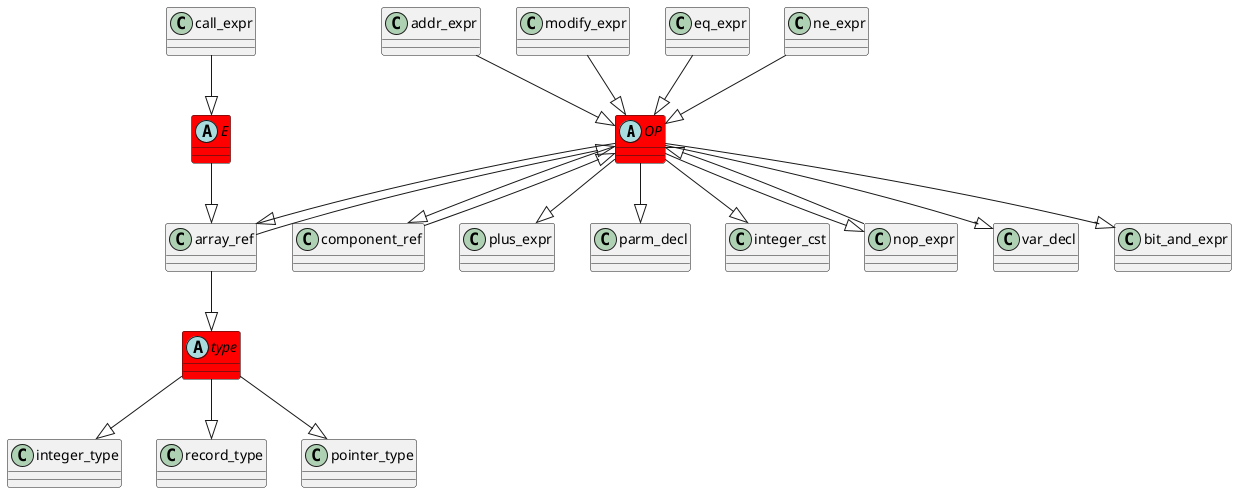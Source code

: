 @startuml
abstract class	OP	 #red	
OP	 --|> 	array_ref	
addr_expr	 --|> 	OP	
abstract class	type	 #red	
type	 --|> 	integer_type	
array_ref	 --|> 	type	
OP	 --|> 	component_ref	
array_ref	 --|> 	OP	
OP	 --|> 	plus_expr	
modify_expr	 --|> 	OP	
OP	 --|> 	parm_decl	
eq_expr	 --|> 	OP	
OP	 --|> 	integer_cst	
nop_expr	 --|> 	OP	
OP	 --|> 	var_decl	
OP	 --|> 	nop_expr	
component_ref	 --|> 	OP	
type	 --|> 	record_type	
abstract class	E	 #red	
E	 --|> 	array_ref	
call_expr	 --|> 	E	
type	 --|> 	pointer_type	
ne_expr	 --|> 	OP	
OP	 --|> 	bit_and_expr	
@enduml

